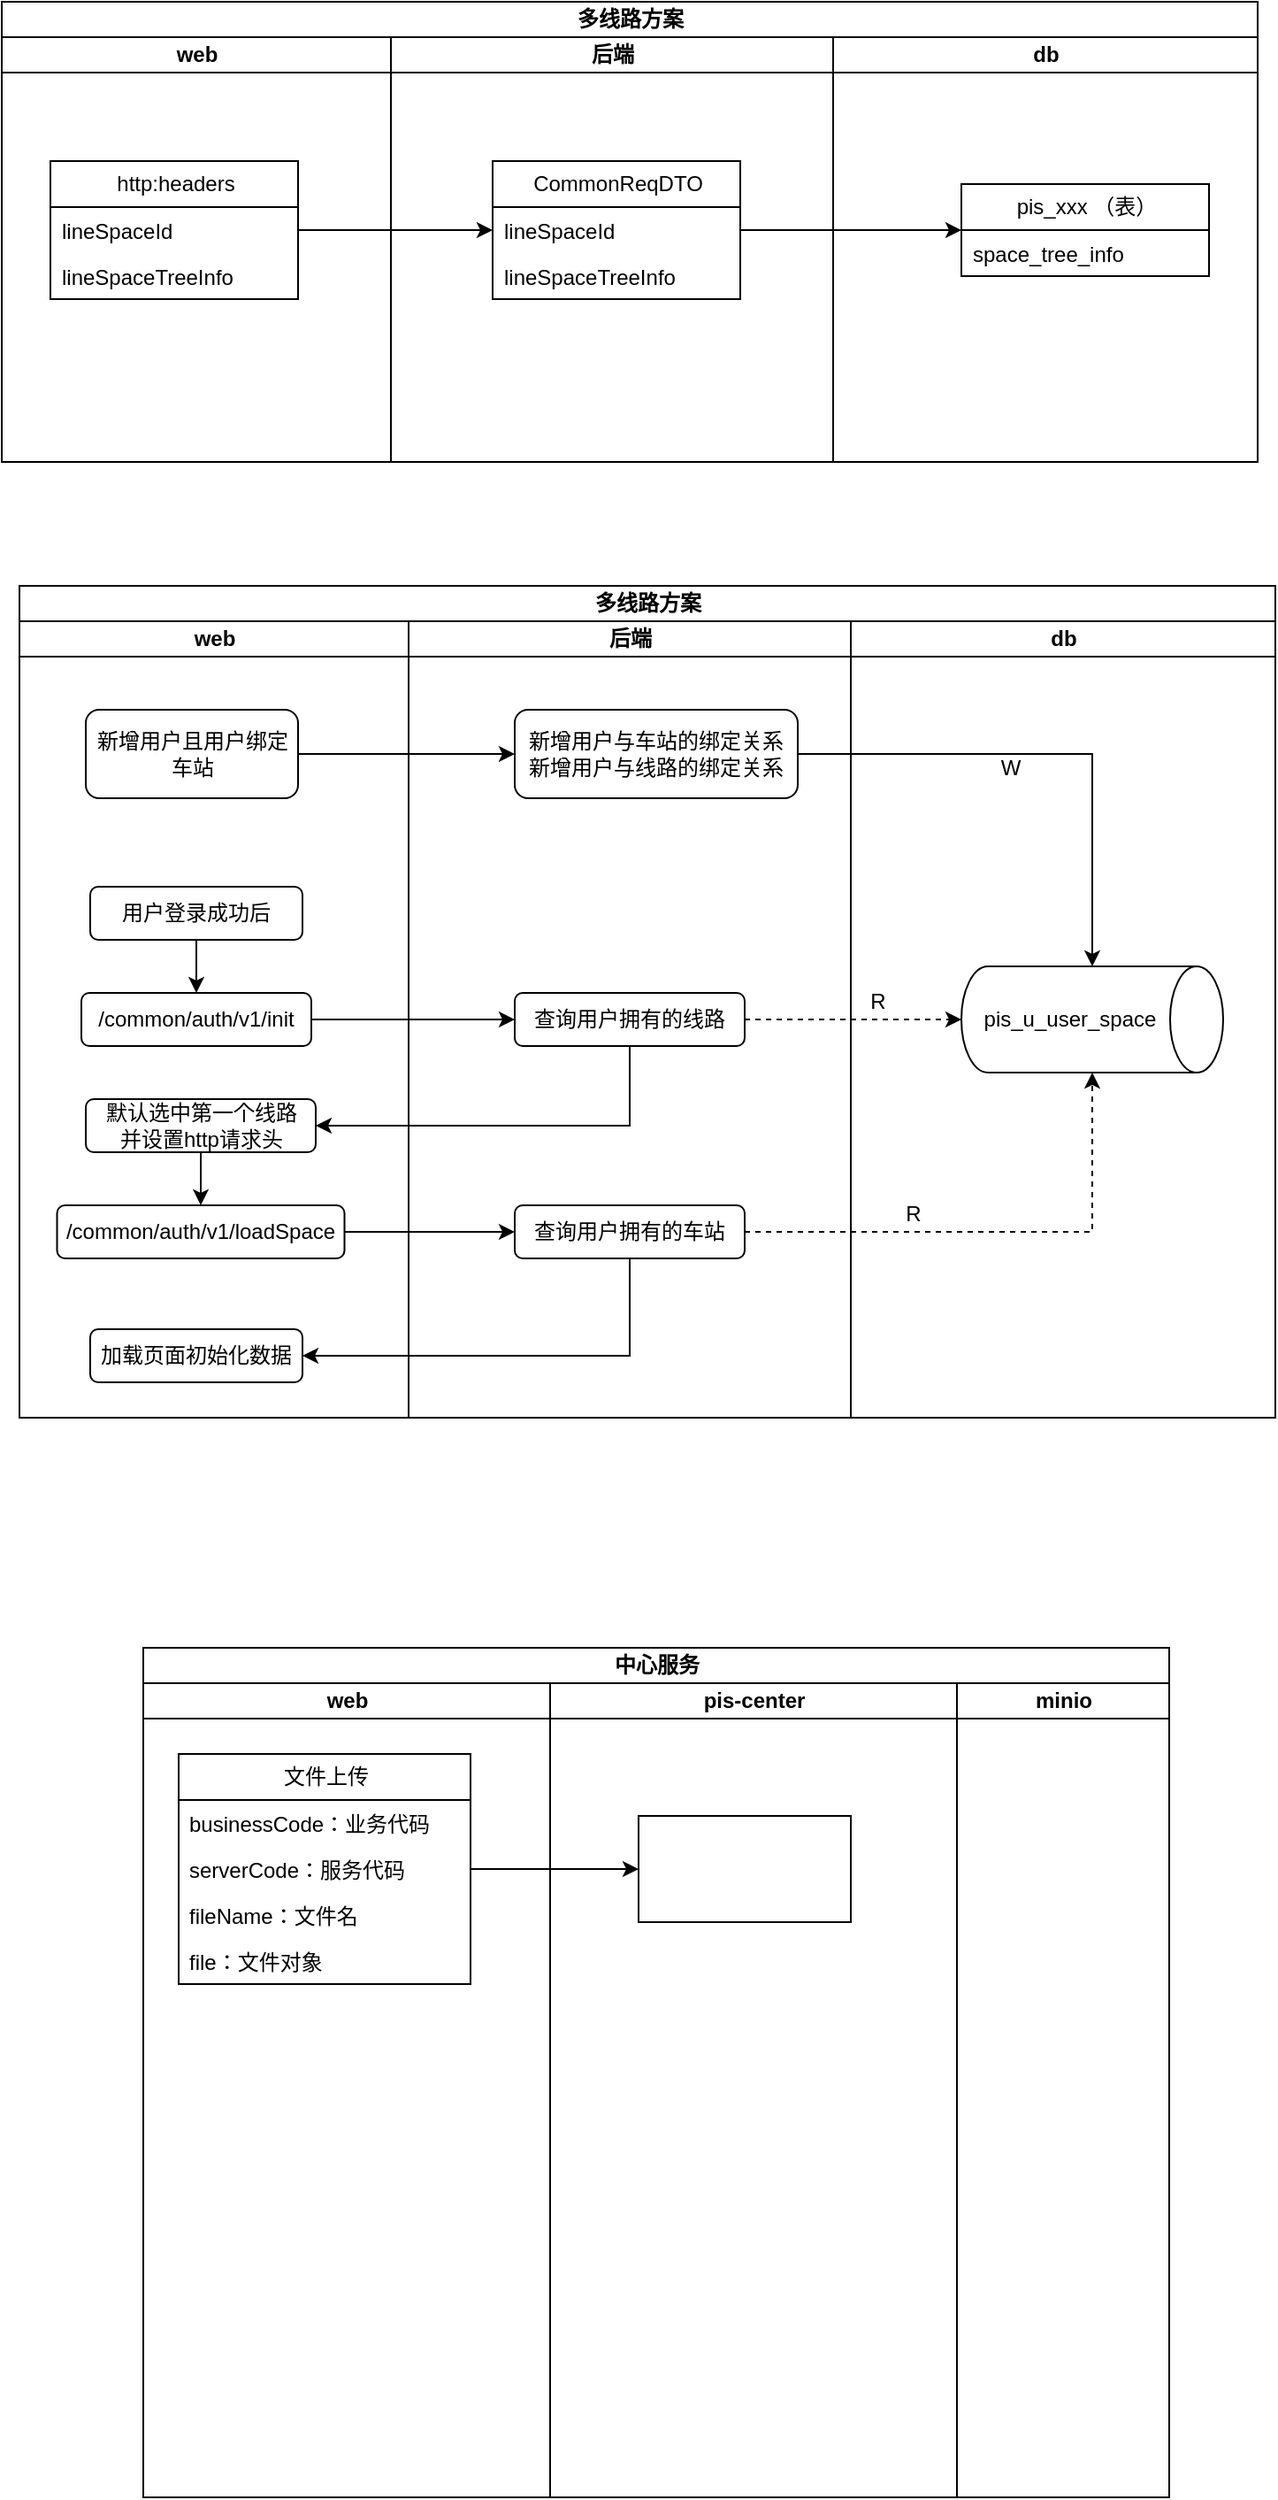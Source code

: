 <mxfile version="21.6.6" type="github">
  <diagram name="第 1 页" id="Xq3d0L52RCsx1Q385hBf">
    <mxGraphModel dx="825" dy="439" grid="1" gridSize="10" guides="1" tooltips="1" connect="1" arrows="1" fold="1" page="1" pageScale="1" pageWidth="827" pageHeight="1169" math="0" shadow="0">
      <root>
        <mxCell id="0" />
        <mxCell id="1" parent="0" />
        <mxCell id="KWpZ67wGo38L-8z_xqLU-10" value="多线路方案" style="swimlane;childLayout=stackLayout;resizeParent=1;resizeParentMax=0;startSize=20;html=1;" parent="1" vertex="1">
          <mxGeometry x="80" y="190" width="710" height="260" as="geometry" />
        </mxCell>
        <mxCell id="KWpZ67wGo38L-8z_xqLU-11" value="web" style="swimlane;startSize=20;html=1;" parent="KWpZ67wGo38L-8z_xqLU-10" vertex="1">
          <mxGeometry y="20" width="220" height="240" as="geometry" />
        </mxCell>
        <mxCell id="KWpZ67wGo38L-8z_xqLU-18" value="http:headers" style="swimlane;fontStyle=0;childLayout=stackLayout;horizontal=1;startSize=26;fillColor=none;horizontalStack=0;resizeParent=1;resizeParentMax=0;resizeLast=0;collapsible=1;marginBottom=0;html=1;" parent="KWpZ67wGo38L-8z_xqLU-11" vertex="1">
          <mxGeometry x="27.5" y="70" width="140" height="78" as="geometry" />
        </mxCell>
        <mxCell id="KWpZ67wGo38L-8z_xqLU-19" value="lineSpaceId" style="text;strokeColor=none;fillColor=none;align=left;verticalAlign=top;spacingLeft=4;spacingRight=4;overflow=hidden;rotatable=0;points=[[0,0.5],[1,0.5]];portConstraint=eastwest;whiteSpace=wrap;html=1;" parent="KWpZ67wGo38L-8z_xqLU-18" vertex="1">
          <mxGeometry y="26" width="140" height="26" as="geometry" />
        </mxCell>
        <mxCell id="KWpZ67wGo38L-8z_xqLU-20" value="lineSpaceTreeInfo" style="text;strokeColor=none;fillColor=none;align=left;verticalAlign=top;spacingLeft=4;spacingRight=4;overflow=hidden;rotatable=0;points=[[0,0.5],[1,0.5]];portConstraint=eastwest;whiteSpace=wrap;html=1;" parent="KWpZ67wGo38L-8z_xqLU-18" vertex="1">
          <mxGeometry y="52" width="140" height="26" as="geometry" />
        </mxCell>
        <mxCell id="KWpZ67wGo38L-8z_xqLU-25" style="edgeStyle=orthogonalEdgeStyle;rounded=0;orthogonalLoop=1;jettySize=auto;html=1;exitX=1;exitY=0.5;exitDx=0;exitDy=0;" parent="KWpZ67wGo38L-8z_xqLU-10" source="KWpZ67wGo38L-8z_xqLU-19" target="KWpZ67wGo38L-8z_xqLU-23" edge="1">
          <mxGeometry relative="1" as="geometry" />
        </mxCell>
        <mxCell id="KWpZ67wGo38L-8z_xqLU-29" style="edgeStyle=orthogonalEdgeStyle;rounded=0;orthogonalLoop=1;jettySize=auto;html=1;exitX=1;exitY=0.5;exitDx=0;exitDy=0;entryX=0;entryY=0.5;entryDx=0;entryDy=0;" parent="KWpZ67wGo38L-8z_xqLU-10" source="KWpZ67wGo38L-8z_xqLU-23" target="KWpZ67wGo38L-8z_xqLU-26" edge="1">
          <mxGeometry relative="1" as="geometry" />
        </mxCell>
        <mxCell id="KWpZ67wGo38L-8z_xqLU-12" value="后端" style="swimlane;startSize=20;html=1;" parent="KWpZ67wGo38L-8z_xqLU-10" vertex="1">
          <mxGeometry x="220" y="20" width="250" height="240" as="geometry" />
        </mxCell>
        <mxCell id="KWpZ67wGo38L-8z_xqLU-22" value="CommonReqDTO" style="swimlane;fontStyle=0;childLayout=stackLayout;horizontal=1;startSize=26;fillColor=none;horizontalStack=0;resizeParent=1;resizeParentMax=0;resizeLast=0;collapsible=1;marginBottom=0;html=1;" parent="KWpZ67wGo38L-8z_xqLU-12" vertex="1">
          <mxGeometry x="57.5" y="70" width="140" height="78" as="geometry" />
        </mxCell>
        <mxCell id="KWpZ67wGo38L-8z_xqLU-23" value="lineSpaceId" style="text;strokeColor=none;fillColor=none;align=left;verticalAlign=top;spacingLeft=4;spacingRight=4;overflow=hidden;rotatable=0;points=[[0,0.5],[1,0.5]];portConstraint=eastwest;whiteSpace=wrap;html=1;" parent="KWpZ67wGo38L-8z_xqLU-22" vertex="1">
          <mxGeometry y="26" width="140" height="26" as="geometry" />
        </mxCell>
        <mxCell id="KWpZ67wGo38L-8z_xqLU-24" value="lineSpaceTreeInfo" style="text;strokeColor=none;fillColor=none;align=left;verticalAlign=top;spacingLeft=4;spacingRight=4;overflow=hidden;rotatable=0;points=[[0,0.5],[1,0.5]];portConstraint=eastwest;whiteSpace=wrap;html=1;" parent="KWpZ67wGo38L-8z_xqLU-22" vertex="1">
          <mxGeometry y="52" width="140" height="26" as="geometry" />
        </mxCell>
        <mxCell id="KWpZ67wGo38L-8z_xqLU-13" value="db" style="swimlane;startSize=20;html=1;" parent="KWpZ67wGo38L-8z_xqLU-10" vertex="1">
          <mxGeometry x="470" y="20" width="240" height="240" as="geometry" />
        </mxCell>
        <mxCell id="KWpZ67wGo38L-8z_xqLU-26" value="pis_xxx （表）" style="swimlane;fontStyle=0;childLayout=stackLayout;horizontal=1;startSize=26;fillColor=none;horizontalStack=0;resizeParent=1;resizeParentMax=0;resizeLast=0;collapsible=1;marginBottom=0;html=1;" parent="KWpZ67wGo38L-8z_xqLU-13" vertex="1">
          <mxGeometry x="72.5" y="83" width="140" height="52" as="geometry" />
        </mxCell>
        <mxCell id="KWpZ67wGo38L-8z_xqLU-28" value="space_tree_info" style="text;strokeColor=none;fillColor=none;align=left;verticalAlign=top;spacingLeft=4;spacingRight=4;overflow=hidden;rotatable=0;points=[[0,0.5],[1,0.5]];portConstraint=eastwest;whiteSpace=wrap;html=1;" parent="KWpZ67wGo38L-8z_xqLU-26" vertex="1">
          <mxGeometry y="26" width="140" height="26" as="geometry" />
        </mxCell>
        <mxCell id="KWpZ67wGo38L-8z_xqLU-47" value="多线路方案" style="swimlane;childLayout=stackLayout;resizeParent=1;resizeParentMax=0;startSize=20;html=1;" parent="1" vertex="1">
          <mxGeometry x="90" y="520" width="710" height="470" as="geometry" />
        </mxCell>
        <mxCell id="KWpZ67wGo38L-8z_xqLU-48" value="web" style="swimlane;startSize=20;html=1;" parent="KWpZ67wGo38L-8z_xqLU-47" vertex="1">
          <mxGeometry y="20" width="220" height="450" as="geometry" />
        </mxCell>
        <mxCell id="KWpZ67wGo38L-8z_xqLU-61" value="新增用户且用户绑定车站" style="rounded=1;whiteSpace=wrap;html=1;" parent="KWpZ67wGo38L-8z_xqLU-48" vertex="1">
          <mxGeometry x="37.5" y="50" width="120" height="50" as="geometry" />
        </mxCell>
        <mxCell id="KWpZ67wGo38L-8z_xqLU-90" style="edgeStyle=orthogonalEdgeStyle;rounded=0;orthogonalLoop=1;jettySize=auto;html=1;exitX=0.5;exitY=1;exitDx=0;exitDy=0;entryX=0.5;entryY=0;entryDx=0;entryDy=0;fontFamily=Helvetica;fontSize=12;fontColor=default;" parent="KWpZ67wGo38L-8z_xqLU-48" source="KWpZ67wGo38L-8z_xqLU-69" target="KWpZ67wGo38L-8z_xqLU-70" edge="1">
          <mxGeometry relative="1" as="geometry" />
        </mxCell>
        <mxCell id="KWpZ67wGo38L-8z_xqLU-69" value="用户登录成功后" style="rounded=1;whiteSpace=wrap;html=1;strokeColor=default;fontFamily=Helvetica;fontSize=12;fontColor=default;fillColor=default;" parent="KWpZ67wGo38L-8z_xqLU-48" vertex="1">
          <mxGeometry x="40" y="150" width="120" height="30" as="geometry" />
        </mxCell>
        <mxCell id="KWpZ67wGo38L-8z_xqLU-70" value="/common/auth/v1/init" style="rounded=1;whiteSpace=wrap;html=1;strokeColor=default;fontFamily=Helvetica;fontSize=12;fontColor=default;fillColor=default;" parent="KWpZ67wGo38L-8z_xqLU-48" vertex="1">
          <mxGeometry x="35" y="210" width="130" height="30" as="geometry" />
        </mxCell>
        <mxCell id="KWpZ67wGo38L-8z_xqLU-88" value="/common/auth/v1/loadSpace" style="rounded=1;whiteSpace=wrap;html=1;strokeColor=default;fontFamily=Helvetica;fontSize=12;fontColor=default;fillColor=default;" parent="KWpZ67wGo38L-8z_xqLU-48" vertex="1">
          <mxGeometry x="21.25" y="330" width="162.5" height="30" as="geometry" />
        </mxCell>
        <mxCell id="KWpZ67wGo38L-8z_xqLU-93" style="edgeStyle=orthogonalEdgeStyle;rounded=0;orthogonalLoop=1;jettySize=auto;html=1;exitX=0.5;exitY=1;exitDx=0;exitDy=0;entryX=0.5;entryY=0;entryDx=0;entryDy=0;fontFamily=Helvetica;fontSize=12;fontColor=default;" parent="KWpZ67wGo38L-8z_xqLU-48" source="KWpZ67wGo38L-8z_xqLU-89" target="KWpZ67wGo38L-8z_xqLU-88" edge="1">
          <mxGeometry relative="1" as="geometry" />
        </mxCell>
        <mxCell id="KWpZ67wGo38L-8z_xqLU-89" value="默认选中第一个线路&lt;br&gt;并设置http请求头" style="rounded=1;whiteSpace=wrap;html=1;strokeColor=default;fontFamily=Helvetica;fontSize=12;fontColor=default;fillColor=default;" parent="KWpZ67wGo38L-8z_xqLU-48" vertex="1">
          <mxGeometry x="37.5" y="270" width="130" height="30" as="geometry" />
        </mxCell>
        <mxCell id="KWpZ67wGo38L-8z_xqLU-119" value="加载页面初始化数据" style="rounded=1;whiteSpace=wrap;html=1;strokeColor=default;fontFamily=Helvetica;fontSize=12;fontColor=default;fillColor=default;" parent="KWpZ67wGo38L-8z_xqLU-48" vertex="1">
          <mxGeometry x="40" y="400" width="120" height="30" as="geometry" />
        </mxCell>
        <mxCell id="KWpZ67wGo38L-8z_xqLU-54" value="后端" style="swimlane;startSize=20;html=1;" parent="KWpZ67wGo38L-8z_xqLU-47" vertex="1">
          <mxGeometry x="220" y="20" width="250" height="450" as="geometry" />
        </mxCell>
        <mxCell id="KWpZ67wGo38L-8z_xqLU-62" value="新增用户与车站的绑定关系&lt;br&gt;新增用户与线路的绑定关系" style="rounded=1;whiteSpace=wrap;html=1;" parent="KWpZ67wGo38L-8z_xqLU-54" vertex="1">
          <mxGeometry x="60" y="50" width="160" height="50" as="geometry" />
        </mxCell>
        <mxCell id="KWpZ67wGo38L-8z_xqLU-84" value="查询用户拥有的线路" style="rounded=1;whiteSpace=wrap;html=1;strokeColor=default;fontFamily=Helvetica;fontSize=12;fontColor=default;fillColor=default;" parent="KWpZ67wGo38L-8z_xqLU-54" vertex="1">
          <mxGeometry x="60" y="210" width="130" height="30" as="geometry" />
        </mxCell>
        <mxCell id="KWpZ67wGo38L-8z_xqLU-94" value="查询用户拥有的车站" style="rounded=1;whiteSpace=wrap;html=1;strokeColor=default;fontFamily=Helvetica;fontSize=12;fontColor=default;fillColor=default;" parent="KWpZ67wGo38L-8z_xqLU-54" vertex="1">
          <mxGeometry x="60" y="330" width="130" height="30" as="geometry" />
        </mxCell>
        <mxCell id="KWpZ67wGo38L-8z_xqLU-58" value="db" style="swimlane;startSize=20;html=1;" parent="KWpZ67wGo38L-8z_xqLU-47" vertex="1">
          <mxGeometry x="470" y="20" width="240" height="450" as="geometry" />
        </mxCell>
        <mxCell id="KWpZ67wGo38L-8z_xqLU-67" value="pis_u_user_space" style="shape=cylinder3;whiteSpace=wrap;html=1;boundedLbl=1;backgroundOutline=1;size=15;strokeColor=default;fontFamily=Helvetica;fontSize=12;fontColor=default;fillColor=default;direction=south;" parent="KWpZ67wGo38L-8z_xqLU-58" vertex="1">
          <mxGeometry x="62.5" y="195" width="148" height="60" as="geometry" />
        </mxCell>
        <mxCell id="KWpZ67wGo38L-8z_xqLU-122" value="R" style="text;html=1;align=center;verticalAlign=middle;resizable=0;points=[];autosize=1;strokeColor=none;fillColor=none;fontSize=12;fontFamily=Helvetica;fontColor=default;" parent="KWpZ67wGo38L-8z_xqLU-58" vertex="1">
          <mxGeometry y="200" width="30" height="30" as="geometry" />
        </mxCell>
        <mxCell id="KWpZ67wGo38L-8z_xqLU-148" value="R" style="text;html=1;align=center;verticalAlign=middle;resizable=0;points=[];autosize=1;strokeColor=none;fillColor=none;fontSize=12;fontFamily=Helvetica;fontColor=default;" parent="KWpZ67wGo38L-8z_xqLU-58" vertex="1">
          <mxGeometry x="20" y="320" width="30" height="30" as="geometry" />
        </mxCell>
        <mxCell id="KWpZ67wGo38L-8z_xqLU-63" style="edgeStyle=orthogonalEdgeStyle;rounded=0;orthogonalLoop=1;jettySize=auto;html=1;exitX=1;exitY=0.5;exitDx=0;exitDy=0;" parent="KWpZ67wGo38L-8z_xqLU-47" source="KWpZ67wGo38L-8z_xqLU-61" target="KWpZ67wGo38L-8z_xqLU-62" edge="1">
          <mxGeometry relative="1" as="geometry" />
        </mxCell>
        <mxCell id="KWpZ67wGo38L-8z_xqLU-68" style="edgeStyle=orthogonalEdgeStyle;rounded=0;orthogonalLoop=1;jettySize=auto;html=1;exitX=1;exitY=0.5;exitDx=0;exitDy=0;fontFamily=Helvetica;fontSize=12;fontColor=default;" parent="KWpZ67wGo38L-8z_xqLU-47" source="KWpZ67wGo38L-8z_xqLU-62" target="KWpZ67wGo38L-8z_xqLU-67" edge="1">
          <mxGeometry relative="1" as="geometry" />
        </mxCell>
        <mxCell id="KWpZ67wGo38L-8z_xqLU-85" style="edgeStyle=orthogonalEdgeStyle;rounded=0;orthogonalLoop=1;jettySize=auto;html=1;exitX=1;exitY=0.5;exitDx=0;exitDy=0;fontFamily=Helvetica;fontSize=12;fontColor=default;" parent="KWpZ67wGo38L-8z_xqLU-47" source="KWpZ67wGo38L-8z_xqLU-70" target="KWpZ67wGo38L-8z_xqLU-84" edge="1">
          <mxGeometry relative="1" as="geometry" />
        </mxCell>
        <mxCell id="KWpZ67wGo38L-8z_xqLU-86" style="edgeStyle=orthogonalEdgeStyle;rounded=0;orthogonalLoop=1;jettySize=auto;html=1;exitX=1;exitY=0.5;exitDx=0;exitDy=0;entryX=0.5;entryY=1;entryDx=0;entryDy=0;entryPerimeter=0;fontFamily=Helvetica;fontSize=12;fontColor=default;dashed=1;" parent="KWpZ67wGo38L-8z_xqLU-47" source="KWpZ67wGo38L-8z_xqLU-84" target="KWpZ67wGo38L-8z_xqLU-67" edge="1">
          <mxGeometry relative="1" as="geometry" />
        </mxCell>
        <mxCell id="KWpZ67wGo38L-8z_xqLU-91" style="edgeStyle=orthogonalEdgeStyle;rounded=0;orthogonalLoop=1;jettySize=auto;html=1;exitX=0.5;exitY=1;exitDx=0;exitDy=0;entryX=1;entryY=0.5;entryDx=0;entryDy=0;fontFamily=Helvetica;fontSize=12;fontColor=default;" parent="KWpZ67wGo38L-8z_xqLU-47" source="KWpZ67wGo38L-8z_xqLU-84" target="KWpZ67wGo38L-8z_xqLU-89" edge="1">
          <mxGeometry relative="1" as="geometry" />
        </mxCell>
        <mxCell id="KWpZ67wGo38L-8z_xqLU-95" style="edgeStyle=orthogonalEdgeStyle;rounded=0;orthogonalLoop=1;jettySize=auto;html=1;exitX=1;exitY=0.5;exitDx=0;exitDy=0;entryX=0;entryY=0.5;entryDx=0;entryDy=0;fontFamily=Helvetica;fontSize=12;fontColor=default;" parent="KWpZ67wGo38L-8z_xqLU-47" source="KWpZ67wGo38L-8z_xqLU-88" target="KWpZ67wGo38L-8z_xqLU-94" edge="1">
          <mxGeometry relative="1" as="geometry" />
        </mxCell>
        <mxCell id="KWpZ67wGo38L-8z_xqLU-96" style="edgeStyle=orthogonalEdgeStyle;rounded=0;orthogonalLoop=1;jettySize=auto;html=1;exitX=1;exitY=0.5;exitDx=0;exitDy=0;entryX=1;entryY=0.5;entryDx=0;entryDy=0;entryPerimeter=0;fontFamily=Helvetica;fontSize=12;fontColor=default;dashed=1;" parent="KWpZ67wGo38L-8z_xqLU-47" source="KWpZ67wGo38L-8z_xqLU-94" target="KWpZ67wGo38L-8z_xqLU-67" edge="1">
          <mxGeometry relative="1" as="geometry" />
        </mxCell>
        <mxCell id="KWpZ67wGo38L-8z_xqLU-120" style="edgeStyle=orthogonalEdgeStyle;rounded=0;orthogonalLoop=1;jettySize=auto;html=1;exitX=0.5;exitY=1;exitDx=0;exitDy=0;entryX=1;entryY=0.5;entryDx=0;entryDy=0;fontFamily=Helvetica;fontSize=12;fontColor=default;" parent="KWpZ67wGo38L-8z_xqLU-47" source="KWpZ67wGo38L-8z_xqLU-94" target="KWpZ67wGo38L-8z_xqLU-119" edge="1">
          <mxGeometry relative="1" as="geometry" />
        </mxCell>
        <mxCell id="KWpZ67wGo38L-8z_xqLU-121" value="W" style="text;html=1;align=center;verticalAlign=middle;resizable=0;points=[];autosize=1;strokeColor=none;fillColor=none;fontSize=12;fontFamily=Helvetica;fontColor=default;" parent="1" vertex="1">
          <mxGeometry x="635" y="608" width="30" height="30" as="geometry" />
        </mxCell>
        <mxCell id="GIdmiaCt2qWm8BZ5Hj-r-1" value="中心服务" style="swimlane;childLayout=stackLayout;resizeParent=1;resizeParentMax=0;startSize=20;html=1;" vertex="1" parent="1">
          <mxGeometry x="160.0" y="1120" width="580" height="480" as="geometry" />
        </mxCell>
        <mxCell id="GIdmiaCt2qWm8BZ5Hj-r-2" value="web" style="swimlane;startSize=20;html=1;" vertex="1" parent="GIdmiaCt2qWm8BZ5Hj-r-1">
          <mxGeometry y="20" width="230" height="460" as="geometry" />
        </mxCell>
        <mxCell id="GIdmiaCt2qWm8BZ5Hj-r-5" value="文件上传" style="swimlane;fontStyle=0;childLayout=stackLayout;horizontal=1;startSize=26;fillColor=none;horizontalStack=0;resizeParent=1;resizeParentMax=0;resizeLast=0;collapsible=1;marginBottom=0;html=1;" vertex="1" parent="GIdmiaCt2qWm8BZ5Hj-r-2">
          <mxGeometry x="20" y="40" width="165" height="130" as="geometry" />
        </mxCell>
        <mxCell id="GIdmiaCt2qWm8BZ5Hj-r-6" value="businessCode：业务代码" style="text;strokeColor=none;fillColor=none;align=left;verticalAlign=top;spacingLeft=4;spacingRight=4;overflow=hidden;rotatable=0;points=[[0,0.5],[1,0.5]];portConstraint=eastwest;whiteSpace=wrap;html=1;" vertex="1" parent="GIdmiaCt2qWm8BZ5Hj-r-5">
          <mxGeometry y="26" width="165" height="26" as="geometry" />
        </mxCell>
        <mxCell id="GIdmiaCt2qWm8BZ5Hj-r-7" value="serverCode：服务代码" style="text;strokeColor=none;fillColor=none;align=left;verticalAlign=top;spacingLeft=4;spacingRight=4;overflow=hidden;rotatable=0;points=[[0,0.5],[1,0.5]];portConstraint=eastwest;whiteSpace=wrap;html=1;" vertex="1" parent="GIdmiaCt2qWm8BZ5Hj-r-5">
          <mxGeometry y="52" width="165" height="26" as="geometry" />
        </mxCell>
        <mxCell id="GIdmiaCt2qWm8BZ5Hj-r-8" value="fileName：文件名" style="text;strokeColor=none;fillColor=none;align=left;verticalAlign=top;spacingLeft=4;spacingRight=4;overflow=hidden;rotatable=0;points=[[0,0.5],[1,0.5]];portConstraint=eastwest;whiteSpace=wrap;html=1;" vertex="1" parent="GIdmiaCt2qWm8BZ5Hj-r-5">
          <mxGeometry y="78" width="165" height="26" as="geometry" />
        </mxCell>
        <mxCell id="GIdmiaCt2qWm8BZ5Hj-r-9" value="file：文件对象" style="text;strokeColor=none;fillColor=none;align=left;verticalAlign=top;spacingLeft=4;spacingRight=4;overflow=hidden;rotatable=0;points=[[0,0.5],[1,0.5]];portConstraint=eastwest;whiteSpace=wrap;html=1;" vertex="1" parent="GIdmiaCt2qWm8BZ5Hj-r-5">
          <mxGeometry y="104" width="165" height="26" as="geometry" />
        </mxCell>
        <mxCell id="GIdmiaCt2qWm8BZ5Hj-r-3" value="pis-center" style="swimlane;startSize=20;html=1;" vertex="1" parent="GIdmiaCt2qWm8BZ5Hj-r-1">
          <mxGeometry x="230" y="20" width="230" height="460" as="geometry" />
        </mxCell>
        <mxCell id="GIdmiaCt2qWm8BZ5Hj-r-10" value="" style="rounded=0;whiteSpace=wrap;html=1;" vertex="1" parent="GIdmiaCt2qWm8BZ5Hj-r-3">
          <mxGeometry x="50.0" y="75" width="120" height="60" as="geometry" />
        </mxCell>
        <mxCell id="GIdmiaCt2qWm8BZ5Hj-r-4" value="minio" style="swimlane;startSize=20;html=1;" vertex="1" parent="GIdmiaCt2qWm8BZ5Hj-r-1">
          <mxGeometry x="460" y="20" width="120" height="460" as="geometry" />
        </mxCell>
        <mxCell id="GIdmiaCt2qWm8BZ5Hj-r-11" style="edgeStyle=orthogonalEdgeStyle;rounded=0;orthogonalLoop=1;jettySize=auto;html=1;exitX=1;exitY=0.5;exitDx=0;exitDy=0;" edge="1" parent="GIdmiaCt2qWm8BZ5Hj-r-1" source="GIdmiaCt2qWm8BZ5Hj-r-7" target="GIdmiaCt2qWm8BZ5Hj-r-10">
          <mxGeometry relative="1" as="geometry" />
        </mxCell>
      </root>
    </mxGraphModel>
  </diagram>
</mxfile>

